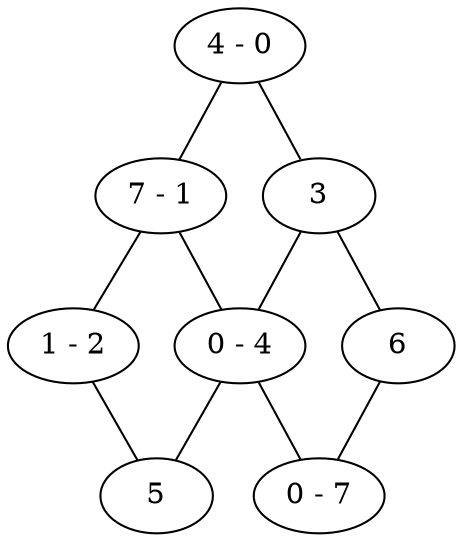 graph new_graph {
	0[label="4 - 0"];
	1[label="7 - 1"];
	2[label="1 - 2"];
	3;
	4[label="0 - 4"];
	5;
	6;
	7[label="0 - 7"];
	0--1;
	0--3;
	1--2;
	1--4;
	2--5;
	3--4;
	3--6;
	4--5;
	4--7;
	6--7;
	}
